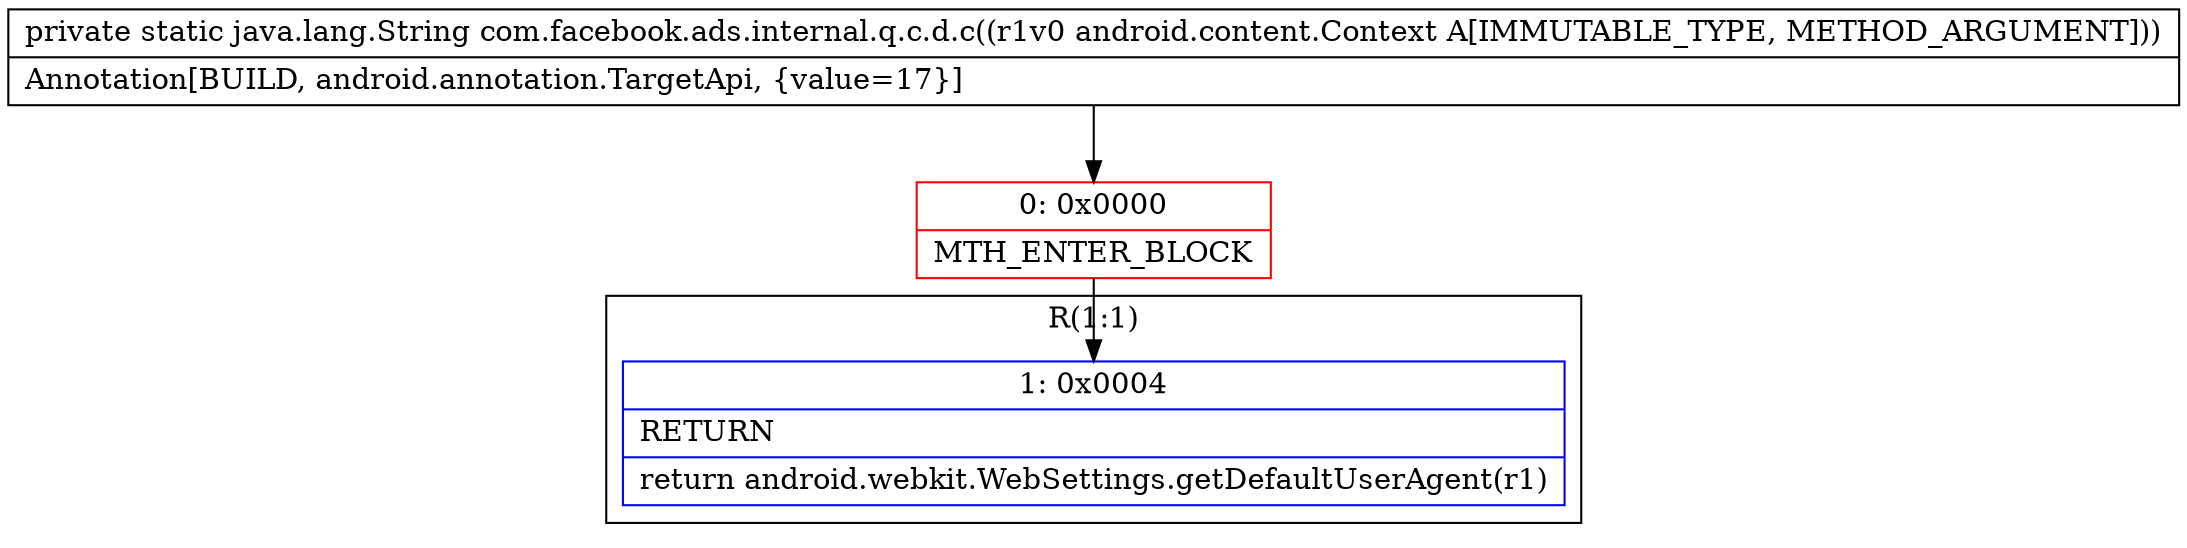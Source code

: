digraph "CFG forcom.facebook.ads.internal.q.c.d.c(Landroid\/content\/Context;)Ljava\/lang\/String;" {
subgraph cluster_Region_1917352587 {
label = "R(1:1)";
node [shape=record,color=blue];
Node_1 [shape=record,label="{1\:\ 0x0004|RETURN\l|return android.webkit.WebSettings.getDefaultUserAgent(r1)\l}"];
}
Node_0 [shape=record,color=red,label="{0\:\ 0x0000|MTH_ENTER_BLOCK\l}"];
MethodNode[shape=record,label="{private static java.lang.String com.facebook.ads.internal.q.c.d.c((r1v0 android.content.Context A[IMMUTABLE_TYPE, METHOD_ARGUMENT]))  | Annotation[BUILD, android.annotation.TargetApi, \{value=17\}]\l}"];
MethodNode -> Node_0;
Node_0 -> Node_1;
}

